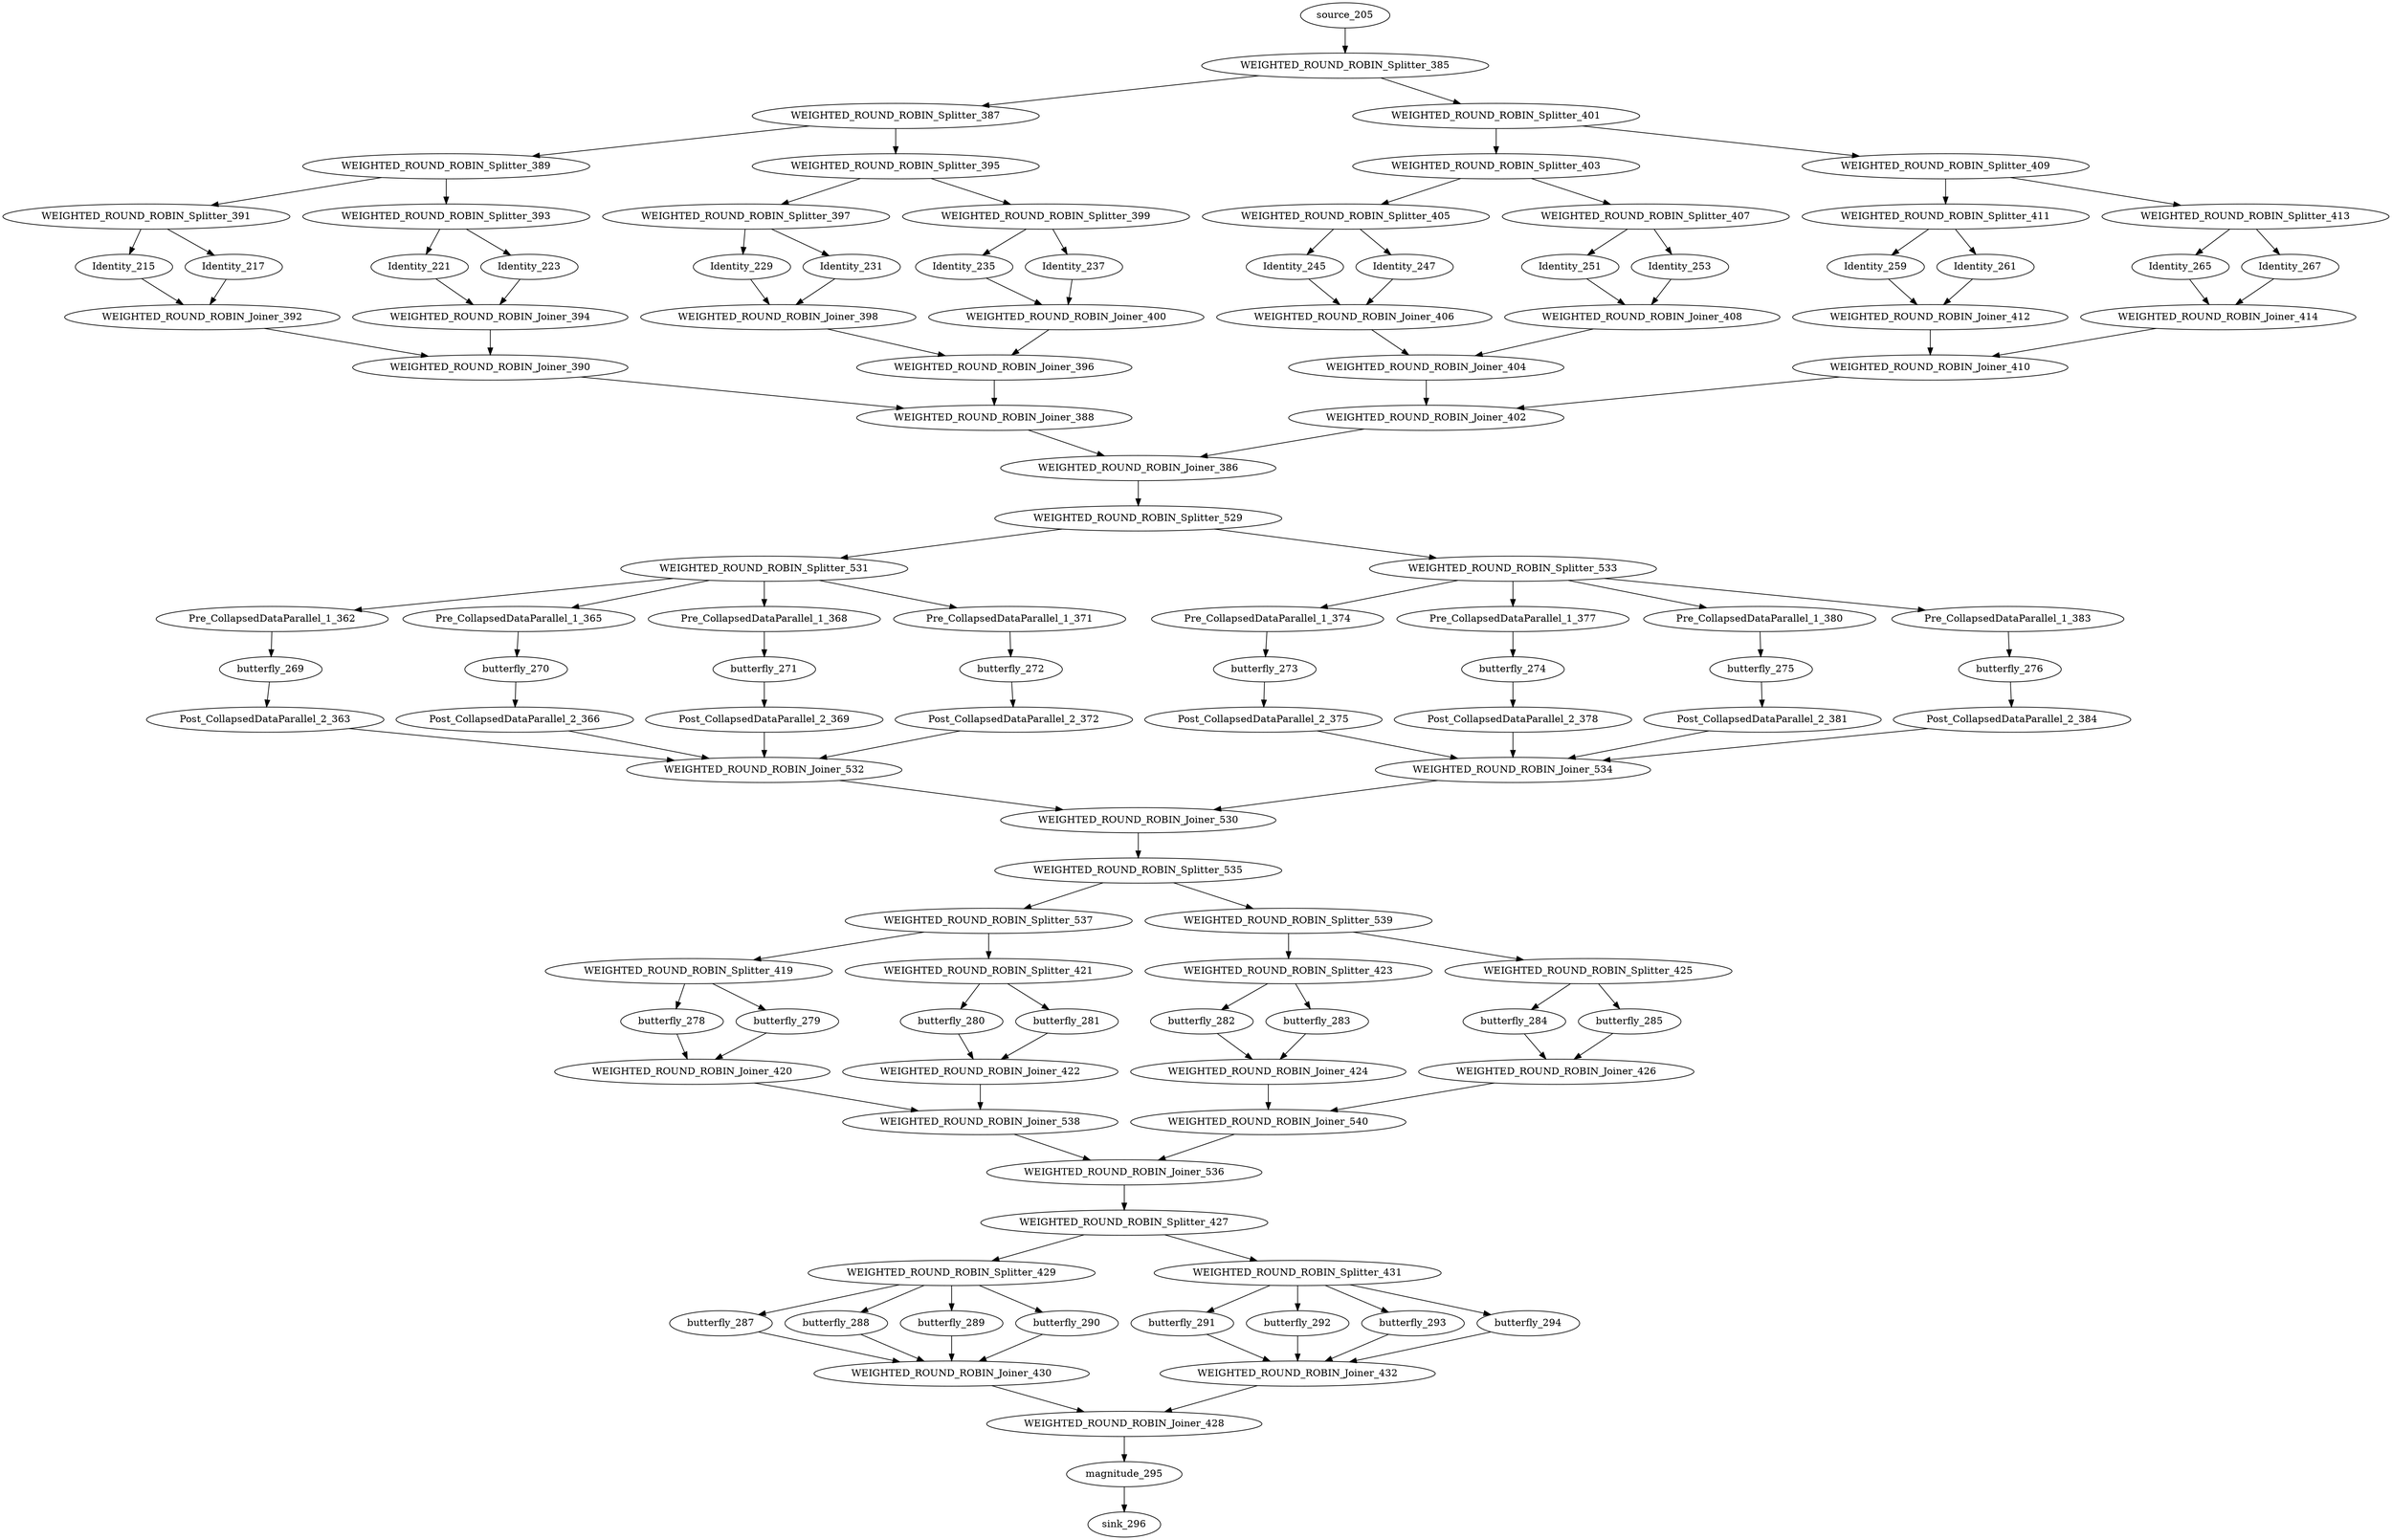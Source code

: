 digraph FFT5_557 {
node0 [label="source_205", push="16", pop="0", peek="0", pushType="complex", popType="void", peekType="void", codeSize="84 b", stackSize="512 b", work="42"];
node1 [label="WEIGHTED_ROUND_ROBIN_Splitter_385", push="16", pop="16", peek="0", pushType="complex", popType="complex", peekType="void", codeSize="30 b", stackSize="32 b", work="0"];
node0 -> node1;
node2 [label="WEIGHTED_ROUND_ROBIN_Splitter_387", push="8", pop="8", peek="0", pushType="complex", popType="complex", peekType="void", codeSize="30 b", stackSize="32 b", work="0"];
node1 -> node2;
node3 [label="WEIGHTED_ROUND_ROBIN_Splitter_389", push="4", pop="4", peek="0", pushType="complex", popType="complex", peekType="void", codeSize="30 b", stackSize="32 b", work="0"];
node2 -> node3;
node4 [label="WEIGHTED_ROUND_ROBIN_Splitter_391", push="2", pop="2", peek="0", pushType="complex", popType="complex", peekType="void", codeSize="30 b", stackSize="32 b", work="0"];
node3 -> node4;
node5 [label="Identity_215", push="1", pop="1", peek="1", pushType="complex", popType="complex", peekType="complex", codeSize="12 b", stackSize="512 b", work="6"];
node4 -> node5;
node6 [label="Identity_217", push="1", pop="1", peek="1", pushType="complex", popType="complex", peekType="complex", codeSize="12 b", stackSize="512 b", work="6"];
node4 -> node6;
node7 [label="WEIGHTED_ROUND_ROBIN_Joiner_392", push="2", pop="2", peek="0", pushType="complex", popType="complex", peekType="void", codeSize="30 b", stackSize="32 b", work="0"];
node5 -> node7;
node6 -> node7;
node8 [label="WEIGHTED_ROUND_ROBIN_Splitter_393", push="2", pop="2", peek="0", pushType="complex", popType="complex", peekType="void", codeSize="30 b", stackSize="32 b", work="0"];
node3 -> node8;
node9 [label="Identity_221", push="1", pop="1", peek="1", pushType="complex", popType="complex", peekType="complex", codeSize="12 b", stackSize="512 b", work="6"];
node8 -> node9;
node10 [label="Identity_223", push="1", pop="1", peek="1", pushType="complex", popType="complex", peekType="complex", codeSize="12 b", stackSize="512 b", work="6"];
node8 -> node10;
node11 [label="WEIGHTED_ROUND_ROBIN_Joiner_394", push="2", pop="2", peek="0", pushType="complex", popType="complex", peekType="void", codeSize="30 b", stackSize="32 b", work="0"];
node9 -> node11;
node10 -> node11;
node12 [label="WEIGHTED_ROUND_ROBIN_Joiner_390", push="4", pop="4", peek="0", pushType="complex", popType="complex", peekType="void", codeSize="42 b", stackSize="96 b", work="0"];
node7 -> node12;
node11 -> node12;
node13 [label="WEIGHTED_ROUND_ROBIN_Splitter_395", push="4", pop="4", peek="0", pushType="complex", popType="complex", peekType="void", codeSize="30 b", stackSize="32 b", work="0"];
node2 -> node13;
node14 [label="WEIGHTED_ROUND_ROBIN_Splitter_397", push="2", pop="2", peek="0", pushType="complex", popType="complex", peekType="void", codeSize="30 b", stackSize="32 b", work="0"];
node13 -> node14;
node15 [label="Identity_229", push="1", pop="1", peek="1", pushType="complex", popType="complex", peekType="complex", codeSize="12 b", stackSize="512 b", work="6"];
node14 -> node15;
node16 [label="Identity_231", push="1", pop="1", peek="1", pushType="complex", popType="complex", peekType="complex", codeSize="12 b", stackSize="512 b", work="6"];
node14 -> node16;
node17 [label="WEIGHTED_ROUND_ROBIN_Joiner_398", push="2", pop="2", peek="0", pushType="complex", popType="complex", peekType="void", codeSize="30 b", stackSize="32 b", work="0"];
node15 -> node17;
node16 -> node17;
node18 [label="WEIGHTED_ROUND_ROBIN_Splitter_399", push="2", pop="2", peek="0", pushType="complex", popType="complex", peekType="void", codeSize="30 b", stackSize="32 b", work="0"];
node13 -> node18;
node19 [label="Identity_235", push="1", pop="1", peek="1", pushType="complex", popType="complex", peekType="complex", codeSize="12 b", stackSize="512 b", work="6"];
node18 -> node19;
node20 [label="Identity_237", push="1", pop="1", peek="1", pushType="complex", popType="complex", peekType="complex", codeSize="12 b", stackSize="512 b", work="6"];
node18 -> node20;
node21 [label="WEIGHTED_ROUND_ROBIN_Joiner_400", push="2", pop="2", peek="0", pushType="complex", popType="complex", peekType="void", codeSize="30 b", stackSize="32 b", work="0"];
node19 -> node21;
node20 -> node21;
node22 [label="WEIGHTED_ROUND_ROBIN_Joiner_396", push="4", pop="4", peek="0", pushType="complex", popType="complex", peekType="void", codeSize="42 b", stackSize="96 b", work="0"];
node17 -> node22;
node21 -> node22;
node23 [label="WEIGHTED_ROUND_ROBIN_Joiner_388", push="8", pop="8", peek="0", pushType="complex", popType="complex", peekType="void", codeSize="42 b", stackSize="96 b", work="0"];
node12 -> node23;
node22 -> node23;
node24 [label="WEIGHTED_ROUND_ROBIN_Splitter_401", push="8", pop="8", peek="0", pushType="complex", popType="complex", peekType="void", codeSize="30 b", stackSize="32 b", work="0"];
node1 -> node24;
node25 [label="WEIGHTED_ROUND_ROBIN_Splitter_403", push="4", pop="4", peek="0", pushType="complex", popType="complex", peekType="void", codeSize="30 b", stackSize="32 b", work="0"];
node24 -> node25;
node26 [label="WEIGHTED_ROUND_ROBIN_Splitter_405", push="2", pop="2", peek="0", pushType="complex", popType="complex", peekType="void", codeSize="30 b", stackSize="32 b", work="0"];
node25 -> node26;
node27 [label="Identity_245", push="1", pop="1", peek="1", pushType="complex", popType="complex", peekType="complex", codeSize="12 b", stackSize="512 b", work="6"];
node26 -> node27;
node28 [label="Identity_247", push="1", pop="1", peek="1", pushType="complex", popType="complex", peekType="complex", codeSize="12 b", stackSize="512 b", work="6"];
node26 -> node28;
node29 [label="WEIGHTED_ROUND_ROBIN_Joiner_406", push="2", pop="2", peek="0", pushType="complex", popType="complex", peekType="void", codeSize="30 b", stackSize="32 b", work="0"];
node27 -> node29;
node28 -> node29;
node30 [label="WEIGHTED_ROUND_ROBIN_Splitter_407", push="2", pop="2", peek="0", pushType="complex", popType="complex", peekType="void", codeSize="30 b", stackSize="32 b", work="0"];
node25 -> node30;
node31 [label="Identity_251", push="1", pop="1", peek="1", pushType="complex", popType="complex", peekType="complex", codeSize="12 b", stackSize="512 b", work="6"];
node30 -> node31;
node32 [label="Identity_253", push="1", pop="1", peek="1", pushType="complex", popType="complex", peekType="complex", codeSize="12 b", stackSize="512 b", work="6"];
node30 -> node32;
node33 [label="WEIGHTED_ROUND_ROBIN_Joiner_408", push="2", pop="2", peek="0", pushType="complex", popType="complex", peekType="void", codeSize="30 b", stackSize="32 b", work="0"];
node31 -> node33;
node32 -> node33;
node34 [label="WEIGHTED_ROUND_ROBIN_Joiner_404", push="4", pop="4", peek="0", pushType="complex", popType="complex", peekType="void", codeSize="42 b", stackSize="96 b", work="0"];
node29 -> node34;
node33 -> node34;
node35 [label="WEIGHTED_ROUND_ROBIN_Splitter_409", push="4", pop="4", peek="0", pushType="complex", popType="complex", peekType="void", codeSize="30 b", stackSize="32 b", work="0"];
node24 -> node35;
node36 [label="WEIGHTED_ROUND_ROBIN_Splitter_411", push="2", pop="2", peek="0", pushType="complex", popType="complex", peekType="void", codeSize="30 b", stackSize="32 b", work="0"];
node35 -> node36;
node37 [label="Identity_259", push="1", pop="1", peek="1", pushType="complex", popType="complex", peekType="complex", codeSize="12 b", stackSize="512 b", work="6"];
node36 -> node37;
node38 [label="Identity_261", push="1", pop="1", peek="1", pushType="complex", popType="complex", peekType="complex", codeSize="12 b", stackSize="512 b", work="6"];
node36 -> node38;
node39 [label="WEIGHTED_ROUND_ROBIN_Joiner_412", push="2", pop="2", peek="0", pushType="complex", popType="complex", peekType="void", codeSize="30 b", stackSize="32 b", work="0"];
node37 -> node39;
node38 -> node39;
node40 [label="WEIGHTED_ROUND_ROBIN_Splitter_413", push="2", pop="2", peek="0", pushType="complex", popType="complex", peekType="void", codeSize="30 b", stackSize="32 b", work="0"];
node35 -> node40;
node41 [label="Identity_265", push="1", pop="1", peek="1", pushType="complex", popType="complex", peekType="complex", codeSize="12 b", stackSize="512 b", work="6"];
node40 -> node41;
node42 [label="Identity_267", push="1", pop="1", peek="1", pushType="complex", popType="complex", peekType="complex", codeSize="12 b", stackSize="512 b", work="6"];
node40 -> node42;
node43 [label="WEIGHTED_ROUND_ROBIN_Joiner_414", push="2", pop="2", peek="0", pushType="complex", popType="complex", peekType="void", codeSize="30 b", stackSize="32 b", work="0"];
node41 -> node43;
node42 -> node43;
node44 [label="WEIGHTED_ROUND_ROBIN_Joiner_410", push="4", pop="4", peek="0", pushType="complex", popType="complex", peekType="void", codeSize="42 b", stackSize="96 b", work="0"];
node39 -> node44;
node43 -> node44;
node45 [label="WEIGHTED_ROUND_ROBIN_Joiner_402", push="8", pop="8", peek="0", pushType="complex", popType="complex", peekType="void", codeSize="42 b", stackSize="96 b", work="0"];
node34 -> node45;
node44 -> node45;
node46 [label="WEIGHTED_ROUND_ROBIN_Joiner_386", push="16", pop="16", peek="0", pushType="complex", popType="complex", peekType="void", codeSize="42 b", stackSize="96 b", work="0"];
node23 -> node46;
node45 -> node46;
node47 [label="WEIGHTED_ROUND_ROBIN_Splitter_529", push="16", pop="16", peek="0", pushType="complex", popType="complex", peekType="void", codeSize="42 b", stackSize="96 b", work="0"];
node46 -> node47;
node48 [label="WEIGHTED_ROUND_ROBIN_Splitter_531", push="8", pop="8", peek="0", pushType="complex", popType="complex", peekType="void", codeSize="78 b", stackSize="160 b", work="0"];
node47 -> node48;
node49 [label="Pre_CollapsedDataParallel_1_362", push="2", pop="2", peek="2", pushType="complex", popType="complex", peekType="complex", codeSize="40 b", stackSize="64 b", work="23"];
node48 -> node49;
node50 [label="butterfly_269", push="2", pop="2", peek="2", pushType="complex", popType="complex", peekType="complex", codeSize="216 b", stackSize="3072 b", work="100"];
node49 -> node50;
node51 [label="Post_CollapsedDataParallel_2_363", push="2", pop="2", peek="2", pushType="complex", popType="complex", peekType="complex", codeSize="36 b", stackSize="32 b", work="21"];
node50 -> node51;
node52 [label="Pre_CollapsedDataParallel_1_365", push="2", pop="2", peek="2", pushType="complex", popType="complex", peekType="complex", codeSize="40 b", stackSize="64 b", work="23"];
node48 -> node52;
node53 [label="butterfly_270", push="2", pop="2", peek="2", pushType="complex", popType="complex", peekType="complex", codeSize="216 b", stackSize="3072 b", work="100"];
node52 -> node53;
node54 [label="Post_CollapsedDataParallel_2_366", push="2", pop="2", peek="2", pushType="complex", popType="complex", peekType="complex", codeSize="36 b", stackSize="32 b", work="21"];
node53 -> node54;
node55 [label="Pre_CollapsedDataParallel_1_368", push="2", pop="2", peek="2", pushType="complex", popType="complex", peekType="complex", codeSize="40 b", stackSize="64 b", work="23"];
node48 -> node55;
node56 [label="butterfly_271", push="2", pop="2", peek="2", pushType="complex", popType="complex", peekType="complex", codeSize="216 b", stackSize="3072 b", work="100"];
node55 -> node56;
node57 [label="Post_CollapsedDataParallel_2_369", push="2", pop="2", peek="2", pushType="complex", popType="complex", peekType="complex", codeSize="36 b", stackSize="32 b", work="21"];
node56 -> node57;
node58 [label="Pre_CollapsedDataParallel_1_371", push="2", pop="2", peek="2", pushType="complex", popType="complex", peekType="complex", codeSize="40 b", stackSize="64 b", work="23"];
node48 -> node58;
node59 [label="butterfly_272", push="2", pop="2", peek="2", pushType="complex", popType="complex", peekType="complex", codeSize="216 b", stackSize="3072 b", work="100"];
node58 -> node59;
node60 [label="Post_CollapsedDataParallel_2_372", push="2", pop="2", peek="2", pushType="complex", popType="complex", peekType="complex", codeSize="36 b", stackSize="32 b", work="21"];
node59 -> node60;
node61 [label="WEIGHTED_ROUND_ROBIN_Joiner_532", push="8", pop="8", peek="0", pushType="complex", popType="complex", peekType="void", codeSize="78 b", stackSize="160 b", work="0"];
node51 -> node61;
node54 -> node61;
node57 -> node61;
node60 -> node61;
node62 [label="WEIGHTED_ROUND_ROBIN_Splitter_533", push="8", pop="8", peek="0", pushType="complex", popType="complex", peekType="void", codeSize="78 b", stackSize="160 b", work="0"];
node47 -> node62;
node63 [label="Pre_CollapsedDataParallel_1_374", push="2", pop="2", peek="2", pushType="complex", popType="complex", peekType="complex", codeSize="40 b", stackSize="64 b", work="23"];
node62 -> node63;
node64 [label="butterfly_273", push="2", pop="2", peek="2", pushType="complex", popType="complex", peekType="complex", codeSize="216 b", stackSize="3072 b", work="100"];
node63 -> node64;
node65 [label="Post_CollapsedDataParallel_2_375", push="2", pop="2", peek="2", pushType="complex", popType="complex", peekType="complex", codeSize="36 b", stackSize="32 b", work="21"];
node64 -> node65;
node66 [label="Pre_CollapsedDataParallel_1_377", push="2", pop="2", peek="2", pushType="complex", popType="complex", peekType="complex", codeSize="40 b", stackSize="64 b", work="23"];
node62 -> node66;
node67 [label="butterfly_274", push="2", pop="2", peek="2", pushType="complex", popType="complex", peekType="complex", codeSize="216 b", stackSize="3072 b", work="100"];
node66 -> node67;
node68 [label="Post_CollapsedDataParallel_2_378", push="2", pop="2", peek="2", pushType="complex", popType="complex", peekType="complex", codeSize="36 b", stackSize="32 b", work="21"];
node67 -> node68;
node69 [label="Pre_CollapsedDataParallel_1_380", push="2", pop="2", peek="2", pushType="complex", popType="complex", peekType="complex", codeSize="40 b", stackSize="64 b", work="23"];
node62 -> node69;
node70 [label="butterfly_275", push="2", pop="2", peek="2", pushType="complex", popType="complex", peekType="complex", codeSize="216 b", stackSize="3072 b", work="100"];
node69 -> node70;
node71 [label="Post_CollapsedDataParallel_2_381", push="2", pop="2", peek="2", pushType="complex", popType="complex", peekType="complex", codeSize="36 b", stackSize="32 b", work="21"];
node70 -> node71;
node72 [label="Pre_CollapsedDataParallel_1_383", push="2", pop="2", peek="2", pushType="complex", popType="complex", peekType="complex", codeSize="40 b", stackSize="64 b", work="23"];
node62 -> node72;
node73 [label="butterfly_276", push="2", pop="2", peek="2", pushType="complex", popType="complex", peekType="complex", codeSize="216 b", stackSize="3072 b", work="100"];
node72 -> node73;
node74 [label="Post_CollapsedDataParallel_2_384", push="2", pop="2", peek="2", pushType="complex", popType="complex", peekType="complex", codeSize="36 b", stackSize="32 b", work="21"];
node73 -> node74;
node75 [label="WEIGHTED_ROUND_ROBIN_Joiner_534", push="8", pop="8", peek="0", pushType="complex", popType="complex", peekType="void", codeSize="78 b", stackSize="160 b", work="0"];
node65 -> node75;
node68 -> node75;
node71 -> node75;
node74 -> node75;
node76 [label="WEIGHTED_ROUND_ROBIN_Joiner_530", push="16", pop="16", peek="0", pushType="complex", popType="complex", peekType="void", codeSize="42 b", stackSize="96 b", work="0"];
node61 -> node76;
node75 -> node76;
node77 [label="WEIGHTED_ROUND_ROBIN_Splitter_535", push="16", pop="16", peek="0", pushType="complex", popType="complex", peekType="void", codeSize="42 b", stackSize="96 b", work="0"];
node76 -> node77;
node78 [label="WEIGHTED_ROUND_ROBIN_Splitter_537", push="8", pop="8", peek="0", pushType="complex", popType="complex", peekType="void", codeSize="42 b", stackSize="96 b", work="0"];
node77 -> node78;
node79 [label="WEIGHTED_ROUND_ROBIN_Splitter_419", push="4", pop="4", peek="0", pushType="complex", popType="complex", peekType="void", codeSize="30 b", stackSize="32 b", work="0"];
node78 -> node79;
node80 [label="butterfly_278", push="2", pop="2", peek="2", pushType="complex", popType="complex", peekType="complex", codeSize="216 b", stackSize="3072 b", work="100"];
node79 -> node80;
node81 [label="butterfly_279", push="2", pop="2", peek="2", pushType="complex", popType="complex", peekType="complex", codeSize="216 b", stackSize="3072 b", work="100"];
node79 -> node81;
node82 [label="WEIGHTED_ROUND_ROBIN_Joiner_420", push="4", pop="4", peek="0", pushType="complex", popType="complex", peekType="void", codeSize="30 b", stackSize="32 b", work="0"];
node80 -> node82;
node81 -> node82;
node83 [label="WEIGHTED_ROUND_ROBIN_Splitter_421", push="4", pop="4", peek="0", pushType="complex", popType="complex", peekType="void", codeSize="30 b", stackSize="32 b", work="0"];
node78 -> node83;
node84 [label="butterfly_280", push="2", pop="2", peek="2", pushType="complex", popType="complex", peekType="complex", codeSize="216 b", stackSize="3072 b", work="100"];
node83 -> node84;
node85 [label="butterfly_281", push="2", pop="2", peek="2", pushType="complex", popType="complex", peekType="complex", codeSize="216 b", stackSize="3072 b", work="100"];
node83 -> node85;
node86 [label="WEIGHTED_ROUND_ROBIN_Joiner_422", push="4", pop="4", peek="0", pushType="complex", popType="complex", peekType="void", codeSize="30 b", stackSize="32 b", work="0"];
node84 -> node86;
node85 -> node86;
node87 [label="WEIGHTED_ROUND_ROBIN_Joiner_538", push="8", pop="8", peek="0", pushType="complex", popType="complex", peekType="void", codeSize="42 b", stackSize="96 b", work="0"];
node82 -> node87;
node86 -> node87;
node88 [label="WEIGHTED_ROUND_ROBIN_Splitter_539", push="8", pop="8", peek="0", pushType="complex", popType="complex", peekType="void", codeSize="42 b", stackSize="96 b", work="0"];
node77 -> node88;
node89 [label="WEIGHTED_ROUND_ROBIN_Splitter_423", push="4", pop="4", peek="0", pushType="complex", popType="complex", peekType="void", codeSize="30 b", stackSize="32 b", work="0"];
node88 -> node89;
node90 [label="butterfly_282", push="2", pop="2", peek="2", pushType="complex", popType="complex", peekType="complex", codeSize="216 b", stackSize="3072 b", work="100"];
node89 -> node90;
node91 [label="butterfly_283", push="2", pop="2", peek="2", pushType="complex", popType="complex", peekType="complex", codeSize="216 b", stackSize="3072 b", work="100"];
node89 -> node91;
node92 [label="WEIGHTED_ROUND_ROBIN_Joiner_424", push="4", pop="4", peek="0", pushType="complex", popType="complex", peekType="void", codeSize="30 b", stackSize="32 b", work="0"];
node90 -> node92;
node91 -> node92;
node93 [label="WEIGHTED_ROUND_ROBIN_Splitter_425", push="4", pop="4", peek="0", pushType="complex", popType="complex", peekType="void", codeSize="30 b", stackSize="32 b", work="0"];
node88 -> node93;
node94 [label="butterfly_284", push="2", pop="2", peek="2", pushType="complex", popType="complex", peekType="complex", codeSize="216 b", stackSize="3072 b", work="100"];
node93 -> node94;
node95 [label="butterfly_285", push="2", pop="2", peek="2", pushType="complex", popType="complex", peekType="complex", codeSize="216 b", stackSize="3072 b", work="100"];
node93 -> node95;
node96 [label="WEIGHTED_ROUND_ROBIN_Joiner_426", push="4", pop="4", peek="0", pushType="complex", popType="complex", peekType="void", codeSize="30 b", stackSize="32 b", work="0"];
node94 -> node96;
node95 -> node96;
node97 [label="WEIGHTED_ROUND_ROBIN_Joiner_540", push="8", pop="8", peek="0", pushType="complex", popType="complex", peekType="void", codeSize="42 b", stackSize="96 b", work="0"];
node92 -> node97;
node96 -> node97;
node98 [label="WEIGHTED_ROUND_ROBIN_Joiner_536", push="16", pop="16", peek="0", pushType="complex", popType="complex", peekType="void", codeSize="42 b", stackSize="96 b", work="0"];
node87 -> node98;
node97 -> node98;
node99 [label="WEIGHTED_ROUND_ROBIN_Splitter_427", push="16", pop="16", peek="0", pushType="complex", popType="complex", peekType="void", codeSize="42 b", stackSize="96 b", work="0"];
node98 -> node99;
node100 [label="WEIGHTED_ROUND_ROBIN_Splitter_429", push="8", pop="8", peek="0", pushType="complex", popType="complex", peekType="void", codeSize="54 b", stackSize="32 b", work="0"];
node99 -> node100;
node101 [label="butterfly_287", push="2", pop="2", peek="2", pushType="complex", popType="complex", peekType="complex", codeSize="216 b", stackSize="3072 b", work="100"];
node100 -> node101;
node102 [label="butterfly_288", push="2", pop="2", peek="2", pushType="complex", popType="complex", peekType="complex", codeSize="216 b", stackSize="3072 b", work="100"];
node100 -> node102;
node103 [label="butterfly_289", push="2", pop="2", peek="2", pushType="complex", popType="complex", peekType="complex", codeSize="216 b", stackSize="3072 b", work="100"];
node100 -> node103;
node104 [label="butterfly_290", push="2", pop="2", peek="2", pushType="complex", popType="complex", peekType="complex", codeSize="216 b", stackSize="3072 b", work="100"];
node100 -> node104;
node105 [label="WEIGHTED_ROUND_ROBIN_Joiner_430", push="8", pop="8", peek="0", pushType="complex", popType="complex", peekType="void", codeSize="54 b", stackSize="32 b", work="0"];
node101 -> node105;
node102 -> node105;
node103 -> node105;
node104 -> node105;
node106 [label="WEIGHTED_ROUND_ROBIN_Splitter_431", push="8", pop="8", peek="0", pushType="complex", popType="complex", peekType="void", codeSize="54 b", stackSize="32 b", work="0"];
node99 -> node106;
node107 [label="butterfly_291", push="2", pop="2", peek="2", pushType="complex", popType="complex", peekType="complex", codeSize="216 b", stackSize="3072 b", work="100"];
node106 -> node107;
node108 [label="butterfly_292", push="2", pop="2", peek="2", pushType="complex", popType="complex", peekType="complex", codeSize="216 b", stackSize="3072 b", work="100"];
node106 -> node108;
node109 [label="butterfly_293", push="2", pop="2", peek="2", pushType="complex", popType="complex", peekType="complex", codeSize="216 b", stackSize="3072 b", work="100"];
node106 -> node109;
node110 [label="butterfly_294", push="2", pop="2", peek="2", pushType="complex", popType="complex", peekType="complex", codeSize="216 b", stackSize="3072 b", work="100"];
node106 -> node110;
node111 [label="WEIGHTED_ROUND_ROBIN_Joiner_432", push="8", pop="8", peek="0", pushType="complex", popType="complex", peekType="void", codeSize="54 b", stackSize="32 b", work="0"];
node107 -> node111;
node108 -> node111;
node109 -> node111;
node110 -> node111;
node112 [label="WEIGHTED_ROUND_ROBIN_Joiner_428", push="16", pop="16", peek="0", pushType="complex", popType="complex", peekType="void", codeSize="42 b", stackSize="96 b", work="0"];
node105 -> node112;
node111 -> node112;
node113 [label="magnitude_295", push="16", pop="16", peek="16", pushType="float", popType="complex", peekType="complex", codeSize="63 b", stackSize="512 b", work="327"];
node112 -> node113;
node114 [label="sink_296", push="0", pop="16", peek="16", pushType="void", popType="float", peekType="float", codeSize="16 b", stackSize="0 b", work="6"];
node113 -> node114;
}
